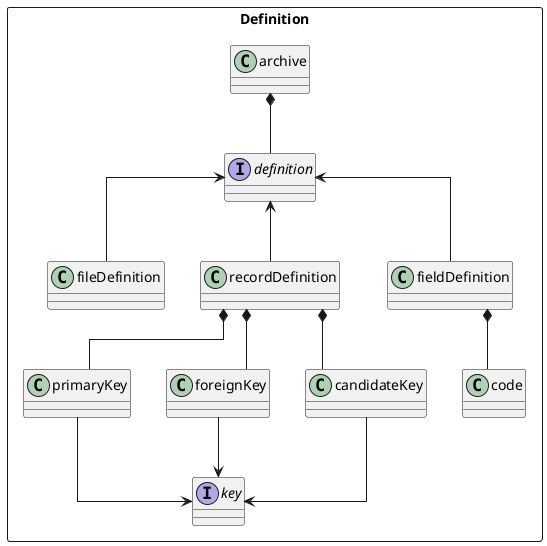 @startuml
skinparam linetype polyline
skinparam linetype ortho

package "Definition" <<Rectangle>> {
archive *-- definition

interface definition
interface key

definition <-- fileDefinition
definition <-- recordDefinition
definition <-- fieldDefinition

recordDefinition *-- primaryKey
recordDefinition *-- foreignKey
recordDefinition *-- candidateKey
primaryKey --> key
foreignKey --> key
candidateKey --> key

fieldDefinition *-- code
}

@enduml